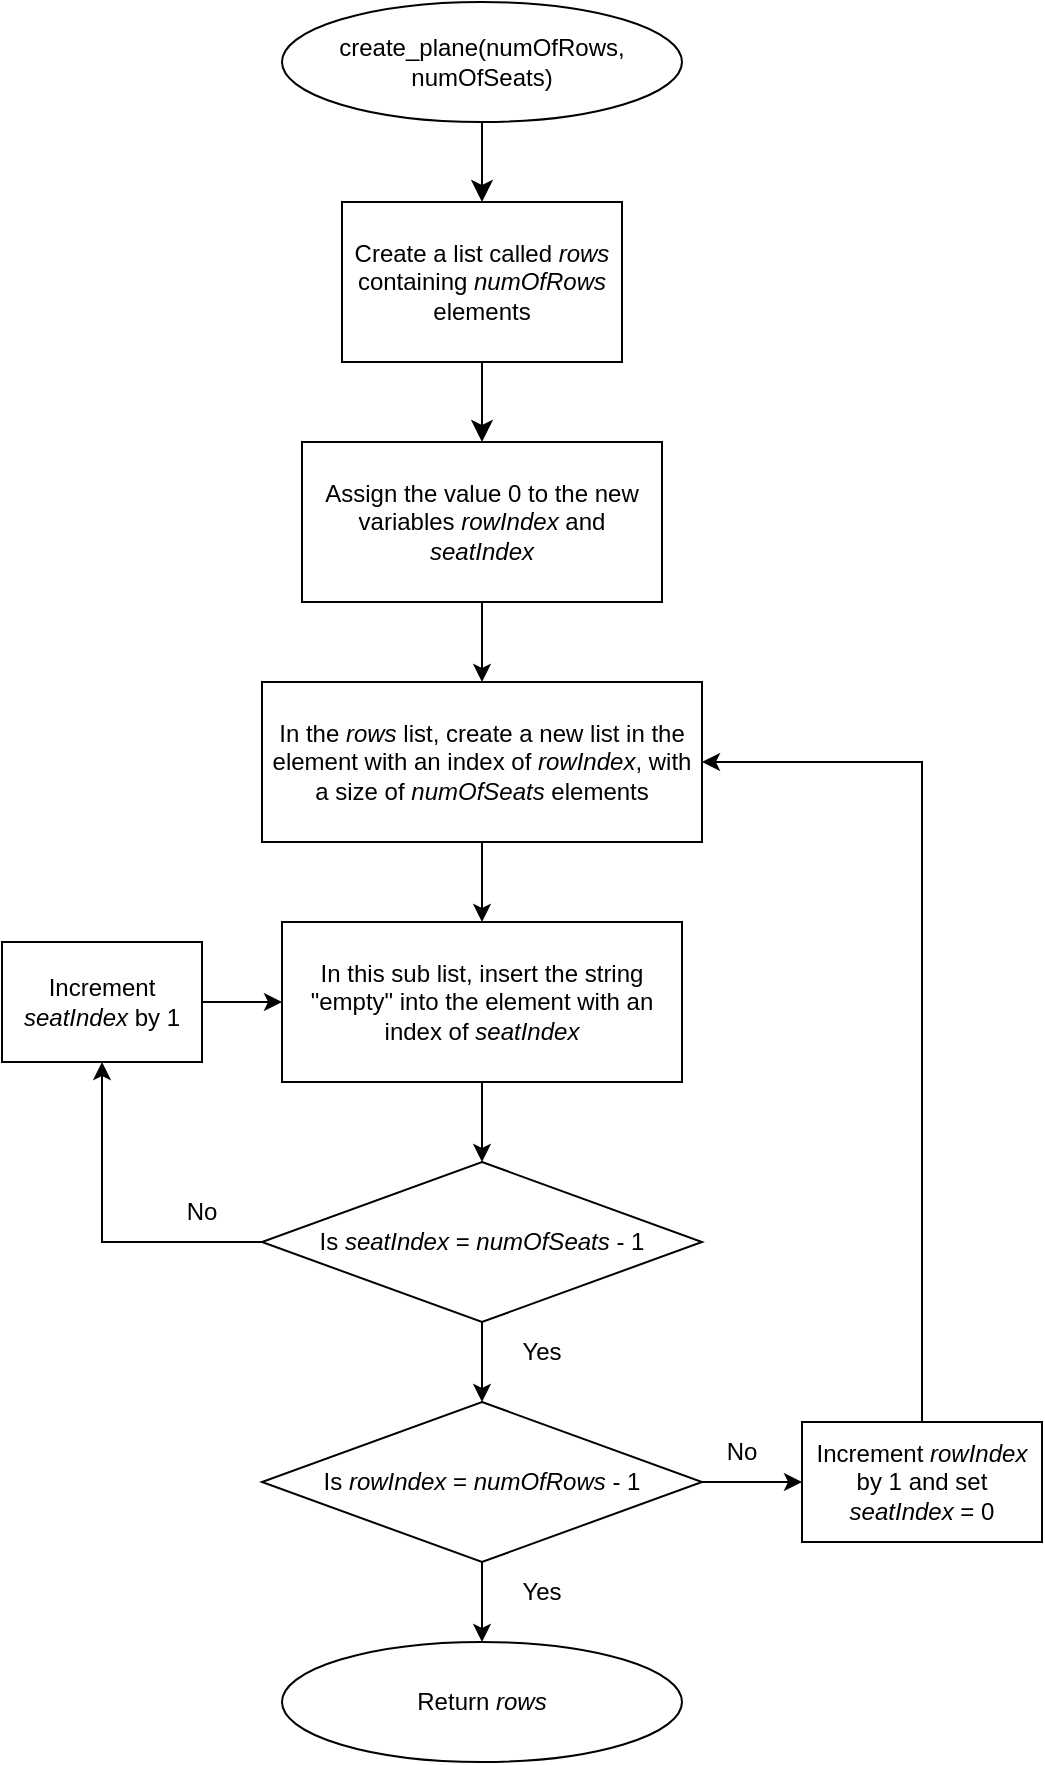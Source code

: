 <mxfile version="28.2.7">
  <diagram name="Page-1" id="cJeqshkxZzhb3qAhUdIf">
    <mxGraphModel dx="1185" dy="597" grid="1" gridSize="10" guides="1" tooltips="1" connect="1" arrows="1" fold="1" page="1" pageScale="1" pageWidth="827" pageHeight="1169" math="0" shadow="0">
      <root>
        <mxCell id="0" />
        <mxCell id="1" parent="0" />
        <mxCell id="tKqIJnWV8_I8lTW-8SZ_-1" value="" style="edgeStyle=none;curved=1;rounded=0;orthogonalLoop=1;jettySize=auto;html=1;fontSize=12;startSize=8;endSize=8;" parent="1" source="tKqIJnWV8_I8lTW-8SZ_-2" target="tKqIJnWV8_I8lTW-8SZ_-4" edge="1">
          <mxGeometry relative="1" as="geometry" />
        </mxCell>
        <mxCell id="tKqIJnWV8_I8lTW-8SZ_-2" value="create_plane(numOfRows, numOfSeats)" style="ellipse;whiteSpace=wrap;html=1;" parent="1" vertex="1">
          <mxGeometry x="320" y="140" width="200" height="60" as="geometry" />
        </mxCell>
        <mxCell id="tKqIJnWV8_I8lTW-8SZ_-3" style="edgeStyle=none;curved=1;rounded=0;orthogonalLoop=1;jettySize=auto;html=1;entryX=0.5;entryY=0;entryDx=0;entryDy=0;fontSize=12;startSize=8;endSize=8;" parent="1" source="tKqIJnWV8_I8lTW-8SZ_-4" target="tKqIJnWV8_I8lTW-8SZ_-6" edge="1">
          <mxGeometry relative="1" as="geometry" />
        </mxCell>
        <mxCell id="tKqIJnWV8_I8lTW-8SZ_-4" value="Create a list called &lt;i&gt;rows&lt;/i&gt; containing &lt;i&gt;numOfRows&lt;/i&gt; elements" style="whiteSpace=wrap;html=1;" parent="1" vertex="1">
          <mxGeometry x="350" y="240" width="140" height="80" as="geometry" />
        </mxCell>
        <mxCell id="tKqIJnWV8_I8lTW-8SZ_-5" value="" style="edgeStyle=orthogonalEdgeStyle;rounded=0;orthogonalLoop=1;jettySize=auto;html=1;" parent="1" source="tKqIJnWV8_I8lTW-8SZ_-6" target="tKqIJnWV8_I8lTW-8SZ_-8" edge="1">
          <mxGeometry relative="1" as="geometry" />
        </mxCell>
        <mxCell id="tKqIJnWV8_I8lTW-8SZ_-6" value="Assign the value 0 to the new variables &lt;i&gt;rowIndex&lt;/i&gt; and &lt;i&gt;seatIndex&lt;/i&gt;" style="whiteSpace=wrap;html=1;" parent="1" vertex="1">
          <mxGeometry x="330" y="360" width="180" height="80" as="geometry" />
        </mxCell>
        <mxCell id="tKqIJnWV8_I8lTW-8SZ_-7" value="" style="edgeStyle=orthogonalEdgeStyle;rounded=0;orthogonalLoop=1;jettySize=auto;html=1;" parent="1" source="tKqIJnWV8_I8lTW-8SZ_-8" target="tKqIJnWV8_I8lTW-8SZ_-10" edge="1">
          <mxGeometry relative="1" as="geometry" />
        </mxCell>
        <mxCell id="tKqIJnWV8_I8lTW-8SZ_-8" value="In the &lt;i&gt;rows&lt;/i&gt; list, create a new list in the element with an index of &lt;i&gt;rowIndex&lt;/i&gt;, with a size of &lt;i&gt;numOfSeats&lt;/i&gt; elements" style="whiteSpace=wrap;html=1;" parent="1" vertex="1">
          <mxGeometry x="310" y="480" width="220" height="80" as="geometry" />
        </mxCell>
        <mxCell id="tKqIJnWV8_I8lTW-8SZ_-9" value="" style="edgeStyle=orthogonalEdgeStyle;rounded=0;orthogonalLoop=1;jettySize=auto;html=1;" parent="1" source="tKqIJnWV8_I8lTW-8SZ_-10" target="tKqIJnWV8_I8lTW-8SZ_-12" edge="1">
          <mxGeometry relative="1" as="geometry" />
        </mxCell>
        <mxCell id="tKqIJnWV8_I8lTW-8SZ_-10" value="In this sub list, insert the string &quot;empty&quot; into the element with an index of &lt;i&gt;seatIndex&lt;/i&gt;" style="whiteSpace=wrap;html=1;" parent="1" vertex="1">
          <mxGeometry x="320" y="600" width="200" height="80" as="geometry" />
        </mxCell>
        <mxCell id="tKqIJnWV8_I8lTW-8SZ_-11" value="" style="edgeStyle=orthogonalEdgeStyle;rounded=0;orthogonalLoop=1;jettySize=auto;html=1;" parent="1" source="tKqIJnWV8_I8lTW-8SZ_-12" target="tKqIJnWV8_I8lTW-8SZ_-19" edge="1">
          <mxGeometry relative="1" as="geometry" />
        </mxCell>
        <mxCell id="tKqIJnWV8_I8lTW-8SZ_-12" value="Is &lt;i&gt;seatIndex&lt;/i&gt; = &lt;i&gt;numOfSeats&lt;/i&gt; - 1" style="rhombus;whiteSpace=wrap;html=1;" parent="1" vertex="1">
          <mxGeometry x="310" y="720" width="220" height="80" as="geometry" />
        </mxCell>
        <mxCell id="tKqIJnWV8_I8lTW-8SZ_-13" style="edgeStyle=orthogonalEdgeStyle;rounded=0;orthogonalLoop=1;jettySize=auto;html=1;entryX=0;entryY=0.5;entryDx=0;entryDy=0;" parent="1" source="tKqIJnWV8_I8lTW-8SZ_-14" target="tKqIJnWV8_I8lTW-8SZ_-10" edge="1">
          <mxGeometry relative="1" as="geometry" />
        </mxCell>
        <mxCell id="tKqIJnWV8_I8lTW-8SZ_-14" value="Increment &lt;i&gt;seatIndex&lt;/i&gt; by 1" style="whiteSpace=wrap;html=1;" parent="1" vertex="1">
          <mxGeometry x="180" y="610" width="100" height="60" as="geometry" />
        </mxCell>
        <mxCell id="tKqIJnWV8_I8lTW-8SZ_-15" value="No" style="text;html=1;whiteSpace=wrap;strokeColor=none;fillColor=none;align=center;verticalAlign=middle;rounded=0;" parent="1" vertex="1">
          <mxGeometry x="250" y="730" width="60" height="30" as="geometry" />
        </mxCell>
        <mxCell id="tKqIJnWV8_I8lTW-8SZ_-16" value="" style="edgeStyle=orthogonalEdgeStyle;rounded=0;orthogonalLoop=1;jettySize=auto;html=1;entryX=0.5;entryY=1;entryDx=0;entryDy=0;" parent="1" source="tKqIJnWV8_I8lTW-8SZ_-12" target="tKqIJnWV8_I8lTW-8SZ_-14" edge="1">
          <mxGeometry relative="1" as="geometry">
            <mxPoint x="320" y="760" as="sourcePoint" />
            <mxPoint x="120" y="700" as="targetPoint" />
          </mxGeometry>
        </mxCell>
        <mxCell id="tKqIJnWV8_I8lTW-8SZ_-17" value="" style="edgeStyle=orthogonalEdgeStyle;rounded=0;orthogonalLoop=1;jettySize=auto;html=1;" parent="1" source="tKqIJnWV8_I8lTW-8SZ_-19" target="tKqIJnWV8_I8lTW-8SZ_-21" edge="1">
          <mxGeometry relative="1" as="geometry" />
        </mxCell>
        <mxCell id="tKqIJnWV8_I8lTW-8SZ_-18" style="edgeStyle=orthogonalEdgeStyle;rounded=0;orthogonalLoop=1;jettySize=auto;html=1;entryX=0.5;entryY=0;entryDx=0;entryDy=0;" parent="1" source="tKqIJnWV8_I8lTW-8SZ_-19" target="tKqIJnWV8_I8lTW-8SZ_-24" edge="1">
          <mxGeometry relative="1" as="geometry" />
        </mxCell>
        <mxCell id="tKqIJnWV8_I8lTW-8SZ_-19" value="Is &lt;i&gt;rowIndex&lt;/i&gt; = &lt;i&gt;numOfRows&lt;/i&gt; - 1" style="rhombus;whiteSpace=wrap;html=1;" parent="1" vertex="1">
          <mxGeometry x="310" y="840" width="220" height="80" as="geometry" />
        </mxCell>
        <mxCell id="tKqIJnWV8_I8lTW-8SZ_-20" style="edgeStyle=orthogonalEdgeStyle;rounded=0;orthogonalLoop=1;jettySize=auto;html=1;entryX=1;entryY=0.5;entryDx=0;entryDy=0;" parent="1" source="tKqIJnWV8_I8lTW-8SZ_-21" target="tKqIJnWV8_I8lTW-8SZ_-8" edge="1">
          <mxGeometry relative="1" as="geometry">
            <Array as="points">
              <mxPoint x="640" y="520" />
            </Array>
          </mxGeometry>
        </mxCell>
        <mxCell id="tKqIJnWV8_I8lTW-8SZ_-21" value="Increment &lt;i&gt;rowIndex&lt;/i&gt; by 1 and set &lt;i&gt;seatIndex&lt;/i&gt; = 0" style="whiteSpace=wrap;html=1;" parent="1" vertex="1">
          <mxGeometry x="580" y="850" width="120" height="60" as="geometry" />
        </mxCell>
        <mxCell id="tKqIJnWV8_I8lTW-8SZ_-22" value="No" style="text;html=1;whiteSpace=wrap;strokeColor=none;fillColor=none;align=center;verticalAlign=middle;rounded=0;" parent="1" vertex="1">
          <mxGeometry x="520" y="850" width="60" height="30" as="geometry" />
        </mxCell>
        <mxCell id="tKqIJnWV8_I8lTW-8SZ_-23" value="Yes" style="text;html=1;whiteSpace=wrap;strokeColor=none;fillColor=none;align=center;verticalAlign=middle;rounded=0;" parent="1" vertex="1">
          <mxGeometry x="420" y="800" width="60" height="30" as="geometry" />
        </mxCell>
        <mxCell id="tKqIJnWV8_I8lTW-8SZ_-24" value="Return &lt;i&gt;rows&lt;/i&gt;" style="ellipse;whiteSpace=wrap;html=1;" parent="1" vertex="1">
          <mxGeometry x="320" y="960" width="200" height="60" as="geometry" />
        </mxCell>
        <mxCell id="tKqIJnWV8_I8lTW-8SZ_-25" value="Yes" style="text;html=1;whiteSpace=wrap;strokeColor=none;fillColor=none;align=center;verticalAlign=middle;rounded=0;" parent="1" vertex="1">
          <mxGeometry x="420" y="920" width="60" height="30" as="geometry" />
        </mxCell>
      </root>
    </mxGraphModel>
  </diagram>
</mxfile>
